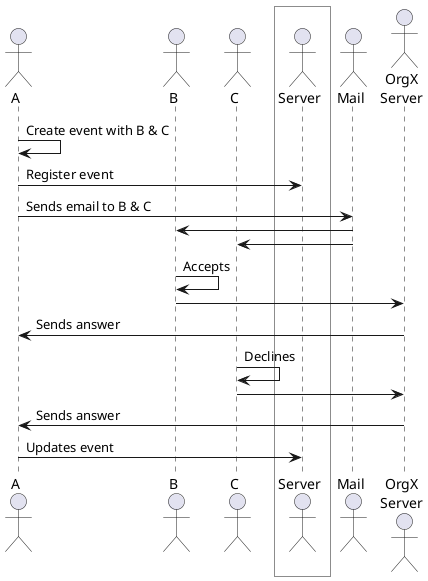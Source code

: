 @startuml

actor A
actor B
actor C
box " " #White
	actor Server
end box
actor Mail
actor "OrgX\nServer" as Server2

A -> A : Create event with B & C
A -> Server : Register event
A -> Mail : Sends email to B & C
Mail -> B
Mail -> C
B -> B : Accepts
B -> Server2
Server2 -> A : Sends answer
C -> C : Declines
C -> Server2
Server2 -> A : Sends answer
A -> Server : Updates event

@enduml